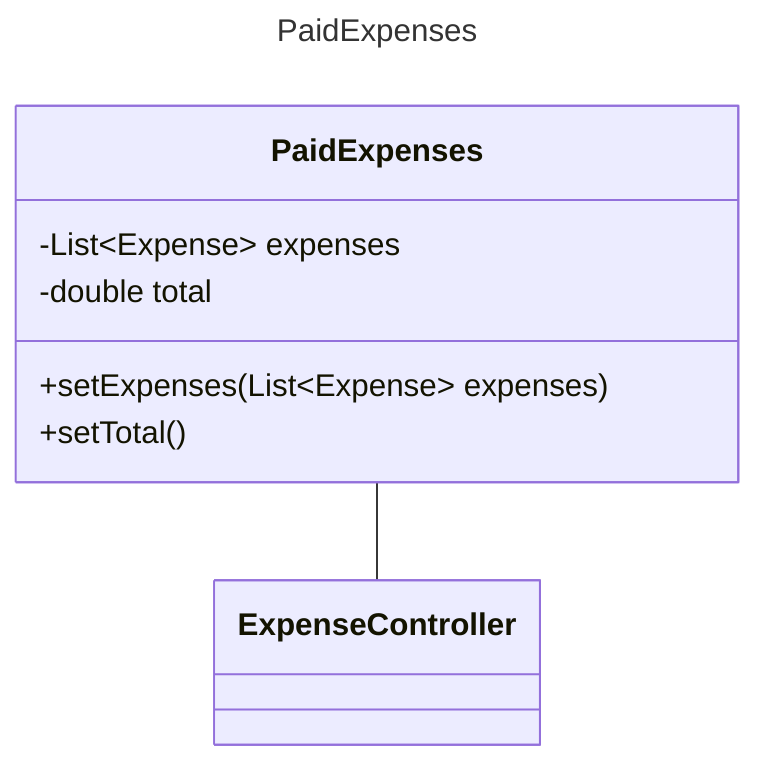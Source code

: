 ---
title: PaidExpenses
---

classDiagram
PaidExpenses -- ExpenseController

 PaidExpenses: -List~Expense~ expenses
 PaidExpenses: -double total
 PaidExpenses: +setExpenses(List~Expense~ expenses)
 PaidExpenses: +setTotal()